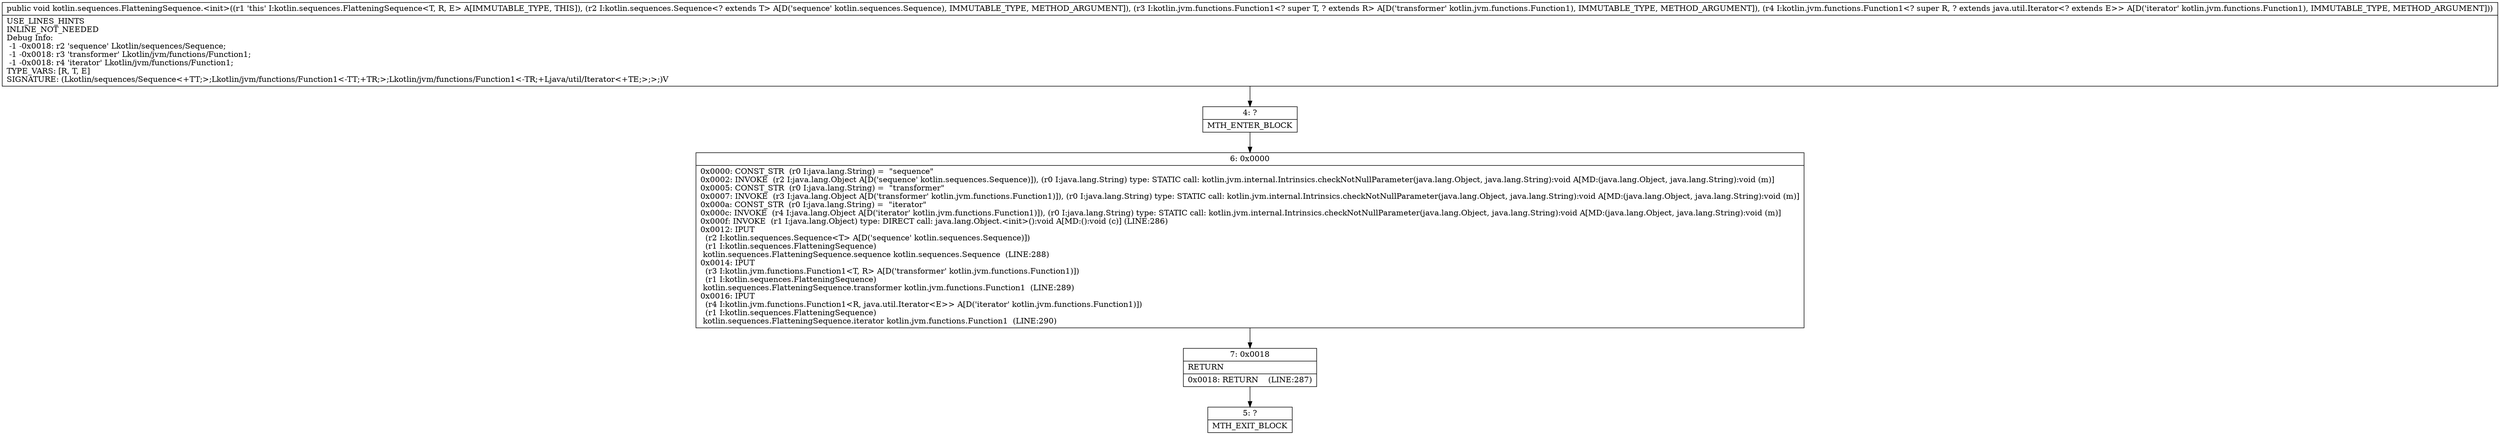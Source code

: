 digraph "CFG forkotlin.sequences.FlatteningSequence.\<init\>(Lkotlin\/sequences\/Sequence;Lkotlin\/jvm\/functions\/Function1;Lkotlin\/jvm\/functions\/Function1;)V" {
Node_4 [shape=record,label="{4\:\ ?|MTH_ENTER_BLOCK\l}"];
Node_6 [shape=record,label="{6\:\ 0x0000|0x0000: CONST_STR  (r0 I:java.lang.String) =  \"sequence\" \l0x0002: INVOKE  (r2 I:java.lang.Object A[D('sequence' kotlin.sequences.Sequence)]), (r0 I:java.lang.String) type: STATIC call: kotlin.jvm.internal.Intrinsics.checkNotNullParameter(java.lang.Object, java.lang.String):void A[MD:(java.lang.Object, java.lang.String):void (m)]\l0x0005: CONST_STR  (r0 I:java.lang.String) =  \"transformer\" \l0x0007: INVOKE  (r3 I:java.lang.Object A[D('transformer' kotlin.jvm.functions.Function1)]), (r0 I:java.lang.String) type: STATIC call: kotlin.jvm.internal.Intrinsics.checkNotNullParameter(java.lang.Object, java.lang.String):void A[MD:(java.lang.Object, java.lang.String):void (m)]\l0x000a: CONST_STR  (r0 I:java.lang.String) =  \"iterator\" \l0x000c: INVOKE  (r4 I:java.lang.Object A[D('iterator' kotlin.jvm.functions.Function1)]), (r0 I:java.lang.String) type: STATIC call: kotlin.jvm.internal.Intrinsics.checkNotNullParameter(java.lang.Object, java.lang.String):void A[MD:(java.lang.Object, java.lang.String):void (m)]\l0x000f: INVOKE  (r1 I:java.lang.Object) type: DIRECT call: java.lang.Object.\<init\>():void A[MD:():void (c)] (LINE:286)\l0x0012: IPUT  \l  (r2 I:kotlin.sequences.Sequence\<T\> A[D('sequence' kotlin.sequences.Sequence)])\l  (r1 I:kotlin.sequences.FlatteningSequence)\l kotlin.sequences.FlatteningSequence.sequence kotlin.sequences.Sequence  (LINE:288)\l0x0014: IPUT  \l  (r3 I:kotlin.jvm.functions.Function1\<T, R\> A[D('transformer' kotlin.jvm.functions.Function1)])\l  (r1 I:kotlin.sequences.FlatteningSequence)\l kotlin.sequences.FlatteningSequence.transformer kotlin.jvm.functions.Function1  (LINE:289)\l0x0016: IPUT  \l  (r4 I:kotlin.jvm.functions.Function1\<R, java.util.Iterator\<E\>\> A[D('iterator' kotlin.jvm.functions.Function1)])\l  (r1 I:kotlin.sequences.FlatteningSequence)\l kotlin.sequences.FlatteningSequence.iterator kotlin.jvm.functions.Function1  (LINE:290)\l}"];
Node_7 [shape=record,label="{7\:\ 0x0018|RETURN\l|0x0018: RETURN    (LINE:287)\l}"];
Node_5 [shape=record,label="{5\:\ ?|MTH_EXIT_BLOCK\l}"];
MethodNode[shape=record,label="{public void kotlin.sequences.FlatteningSequence.\<init\>((r1 'this' I:kotlin.sequences.FlatteningSequence\<T, R, E\> A[IMMUTABLE_TYPE, THIS]), (r2 I:kotlin.sequences.Sequence\<? extends T\> A[D('sequence' kotlin.sequences.Sequence), IMMUTABLE_TYPE, METHOD_ARGUMENT]), (r3 I:kotlin.jvm.functions.Function1\<? super T, ? extends R\> A[D('transformer' kotlin.jvm.functions.Function1), IMMUTABLE_TYPE, METHOD_ARGUMENT]), (r4 I:kotlin.jvm.functions.Function1\<? super R, ? extends java.util.Iterator\<? extends E\>\> A[D('iterator' kotlin.jvm.functions.Function1), IMMUTABLE_TYPE, METHOD_ARGUMENT]))  | USE_LINES_HINTS\lINLINE_NOT_NEEDED\lDebug Info:\l  \-1 \-0x0018: r2 'sequence' Lkotlin\/sequences\/Sequence;\l  \-1 \-0x0018: r3 'transformer' Lkotlin\/jvm\/functions\/Function1;\l  \-1 \-0x0018: r4 'iterator' Lkotlin\/jvm\/functions\/Function1;\lTYPE_VARS: [R, T, E]\lSIGNATURE: (Lkotlin\/sequences\/Sequence\<+TT;\>;Lkotlin\/jvm\/functions\/Function1\<\-TT;+TR;\>;Lkotlin\/jvm\/functions\/Function1\<\-TR;+Ljava\/util\/Iterator\<+TE;\>;\>;)V\l}"];
MethodNode -> Node_4;Node_4 -> Node_6;
Node_6 -> Node_7;
Node_7 -> Node_5;
}

